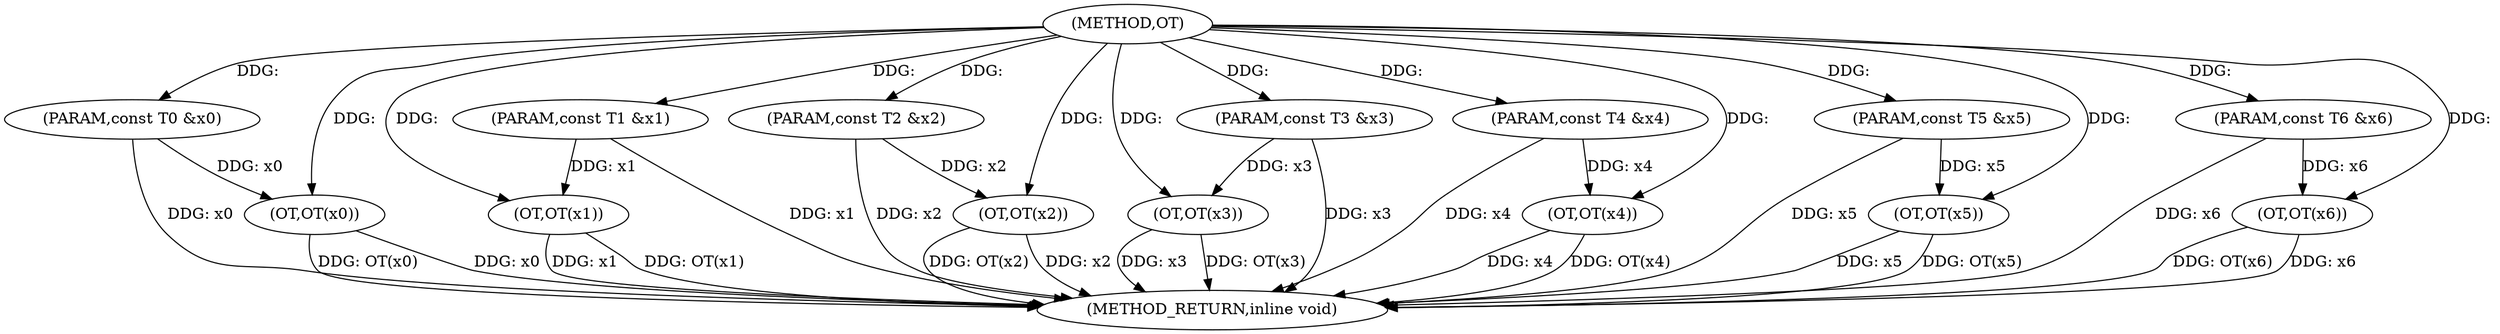 digraph "OT" {  
"1000493" [label = "(METHOD,OT)" ]
"1000522" [label = "(METHOD_RETURN,inline void)" ]
"1000494" [label = "(PARAM,const T0 &x0)" ]
"1000495" [label = "(PARAM,const T1 &x1)" ]
"1000496" [label = "(PARAM,const T2 &x2)" ]
"1000497" [label = "(PARAM,const T3 &x3)" ]
"1000498" [label = "(PARAM,const T4 &x4)" ]
"1000499" [label = "(PARAM,const T5 &x5)" ]
"1000500" [label = "(PARAM,const T6 &x6)" ]
"1000503" [label = "(OT,OT(x0))" ]
"1000506" [label = "(OT,OT(x1))" ]
"1000509" [label = "(OT,OT(x2))" ]
"1000512" [label = "(OT,OT(x3))" ]
"1000515" [label = "(OT,OT(x4))" ]
"1000518" [label = "(OT,OT(x5))" ]
"1000520" [label = "(OT,OT(x6))" ]
  "1000494" -> "1000522"  [ label = "DDG: x0"] 
  "1000495" -> "1000522"  [ label = "DDG: x1"] 
  "1000496" -> "1000522"  [ label = "DDG: x2"] 
  "1000497" -> "1000522"  [ label = "DDG: x3"] 
  "1000498" -> "1000522"  [ label = "DDG: x4"] 
  "1000499" -> "1000522"  [ label = "DDG: x5"] 
  "1000500" -> "1000522"  [ label = "DDG: x6"] 
  "1000503" -> "1000522"  [ label = "DDG: x0"] 
  "1000503" -> "1000522"  [ label = "DDG: OT(x0)"] 
  "1000506" -> "1000522"  [ label = "DDG: x1"] 
  "1000506" -> "1000522"  [ label = "DDG: OT(x1)"] 
  "1000509" -> "1000522"  [ label = "DDG: x2"] 
  "1000509" -> "1000522"  [ label = "DDG: OT(x2)"] 
  "1000512" -> "1000522"  [ label = "DDG: x3"] 
  "1000512" -> "1000522"  [ label = "DDG: OT(x3)"] 
  "1000515" -> "1000522"  [ label = "DDG: x4"] 
  "1000515" -> "1000522"  [ label = "DDG: OT(x4)"] 
  "1000518" -> "1000522"  [ label = "DDG: x5"] 
  "1000518" -> "1000522"  [ label = "DDG: OT(x5)"] 
  "1000520" -> "1000522"  [ label = "DDG: x6"] 
  "1000520" -> "1000522"  [ label = "DDG: OT(x6)"] 
  "1000493" -> "1000494"  [ label = "DDG: "] 
  "1000493" -> "1000495"  [ label = "DDG: "] 
  "1000493" -> "1000496"  [ label = "DDG: "] 
  "1000493" -> "1000497"  [ label = "DDG: "] 
  "1000493" -> "1000498"  [ label = "DDG: "] 
  "1000493" -> "1000499"  [ label = "DDG: "] 
  "1000493" -> "1000500"  [ label = "DDG: "] 
  "1000494" -> "1000503"  [ label = "DDG: x0"] 
  "1000493" -> "1000503"  [ label = "DDG: "] 
  "1000495" -> "1000506"  [ label = "DDG: x1"] 
  "1000493" -> "1000506"  [ label = "DDG: "] 
  "1000496" -> "1000509"  [ label = "DDG: x2"] 
  "1000493" -> "1000509"  [ label = "DDG: "] 
  "1000497" -> "1000512"  [ label = "DDG: x3"] 
  "1000493" -> "1000512"  [ label = "DDG: "] 
  "1000498" -> "1000515"  [ label = "DDG: x4"] 
  "1000493" -> "1000515"  [ label = "DDG: "] 
  "1000499" -> "1000518"  [ label = "DDG: x5"] 
  "1000493" -> "1000518"  [ label = "DDG: "] 
  "1000500" -> "1000520"  [ label = "DDG: x6"] 
  "1000493" -> "1000520"  [ label = "DDG: "] 
}
